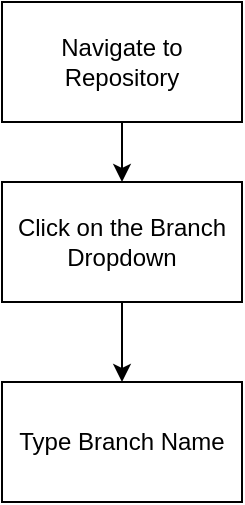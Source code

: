 <mxfile version="23.1.2" type="github">
  <diagram id="C5RBs43oDa-KdzZeNtuy" name="Page-1">
    <mxGraphModel dx="1696" dy="914" grid="1" gridSize="10" guides="1" tooltips="1" connect="1" arrows="1" fold="1" page="1" pageScale="1" pageWidth="827" pageHeight="1169" math="0" shadow="0">
      <root>
        <mxCell id="WIyWlLk6GJQsqaUBKTNV-0" />
        <mxCell id="WIyWlLk6GJQsqaUBKTNV-1" parent="WIyWlLk6GJQsqaUBKTNV-0" />
        <mxCell id="ksI_HsD7QUT4PGxRx7-G-2" value="" style="edgeStyle=orthogonalEdgeStyle;rounded=0;orthogonalLoop=1;jettySize=auto;html=1;" edge="1" parent="WIyWlLk6GJQsqaUBKTNV-1" source="ksI_HsD7QUT4PGxRx7-G-0" target="ksI_HsD7QUT4PGxRx7-G-1">
          <mxGeometry relative="1" as="geometry" />
        </mxCell>
        <mxCell id="ksI_HsD7QUT4PGxRx7-G-0" value="Navigate to Repository" style="rounded=0;whiteSpace=wrap;html=1;" vertex="1" parent="WIyWlLk6GJQsqaUBKTNV-1">
          <mxGeometry x="320" y="110" width="120" height="60" as="geometry" />
        </mxCell>
        <mxCell id="ksI_HsD7QUT4PGxRx7-G-4" value="" style="edgeStyle=orthogonalEdgeStyle;rounded=0;orthogonalLoop=1;jettySize=auto;html=1;" edge="1" parent="WIyWlLk6GJQsqaUBKTNV-1" source="ksI_HsD7QUT4PGxRx7-G-1" target="ksI_HsD7QUT4PGxRx7-G-3">
          <mxGeometry relative="1" as="geometry" />
        </mxCell>
        <mxCell id="ksI_HsD7QUT4PGxRx7-G-1" value="Click on the Branch Dropdown" style="rounded=0;whiteSpace=wrap;html=1;" vertex="1" parent="WIyWlLk6GJQsqaUBKTNV-1">
          <mxGeometry x="320" y="200" width="120" height="60" as="geometry" />
        </mxCell>
        <mxCell id="ksI_HsD7QUT4PGxRx7-G-3" value="Type Branch Name" style="rounded=0;whiteSpace=wrap;html=1;" vertex="1" parent="WIyWlLk6GJQsqaUBKTNV-1">
          <mxGeometry x="320" y="300" width="120" height="60" as="geometry" />
        </mxCell>
      </root>
    </mxGraphModel>
  </diagram>
</mxfile>

